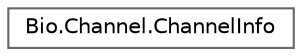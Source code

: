 digraph "Graphical Class Hierarchy"
{
 // LATEX_PDF_SIZE
  bgcolor="transparent";
  edge [fontname=Helvetica,fontsize=10,labelfontname=Helvetica,labelfontsize=10];
  node [fontname=Helvetica,fontsize=10,shape=box,height=0.2,width=0.4];
  rankdir="LR";
  Node0 [label="Bio.Channel.ChannelInfo",height=0.2,width=0.4,color="grey40", fillcolor="white", style="filled",URL="$struct_bio_1_1_channel_1_1_channel_info.html",tooltip=" "];
}
